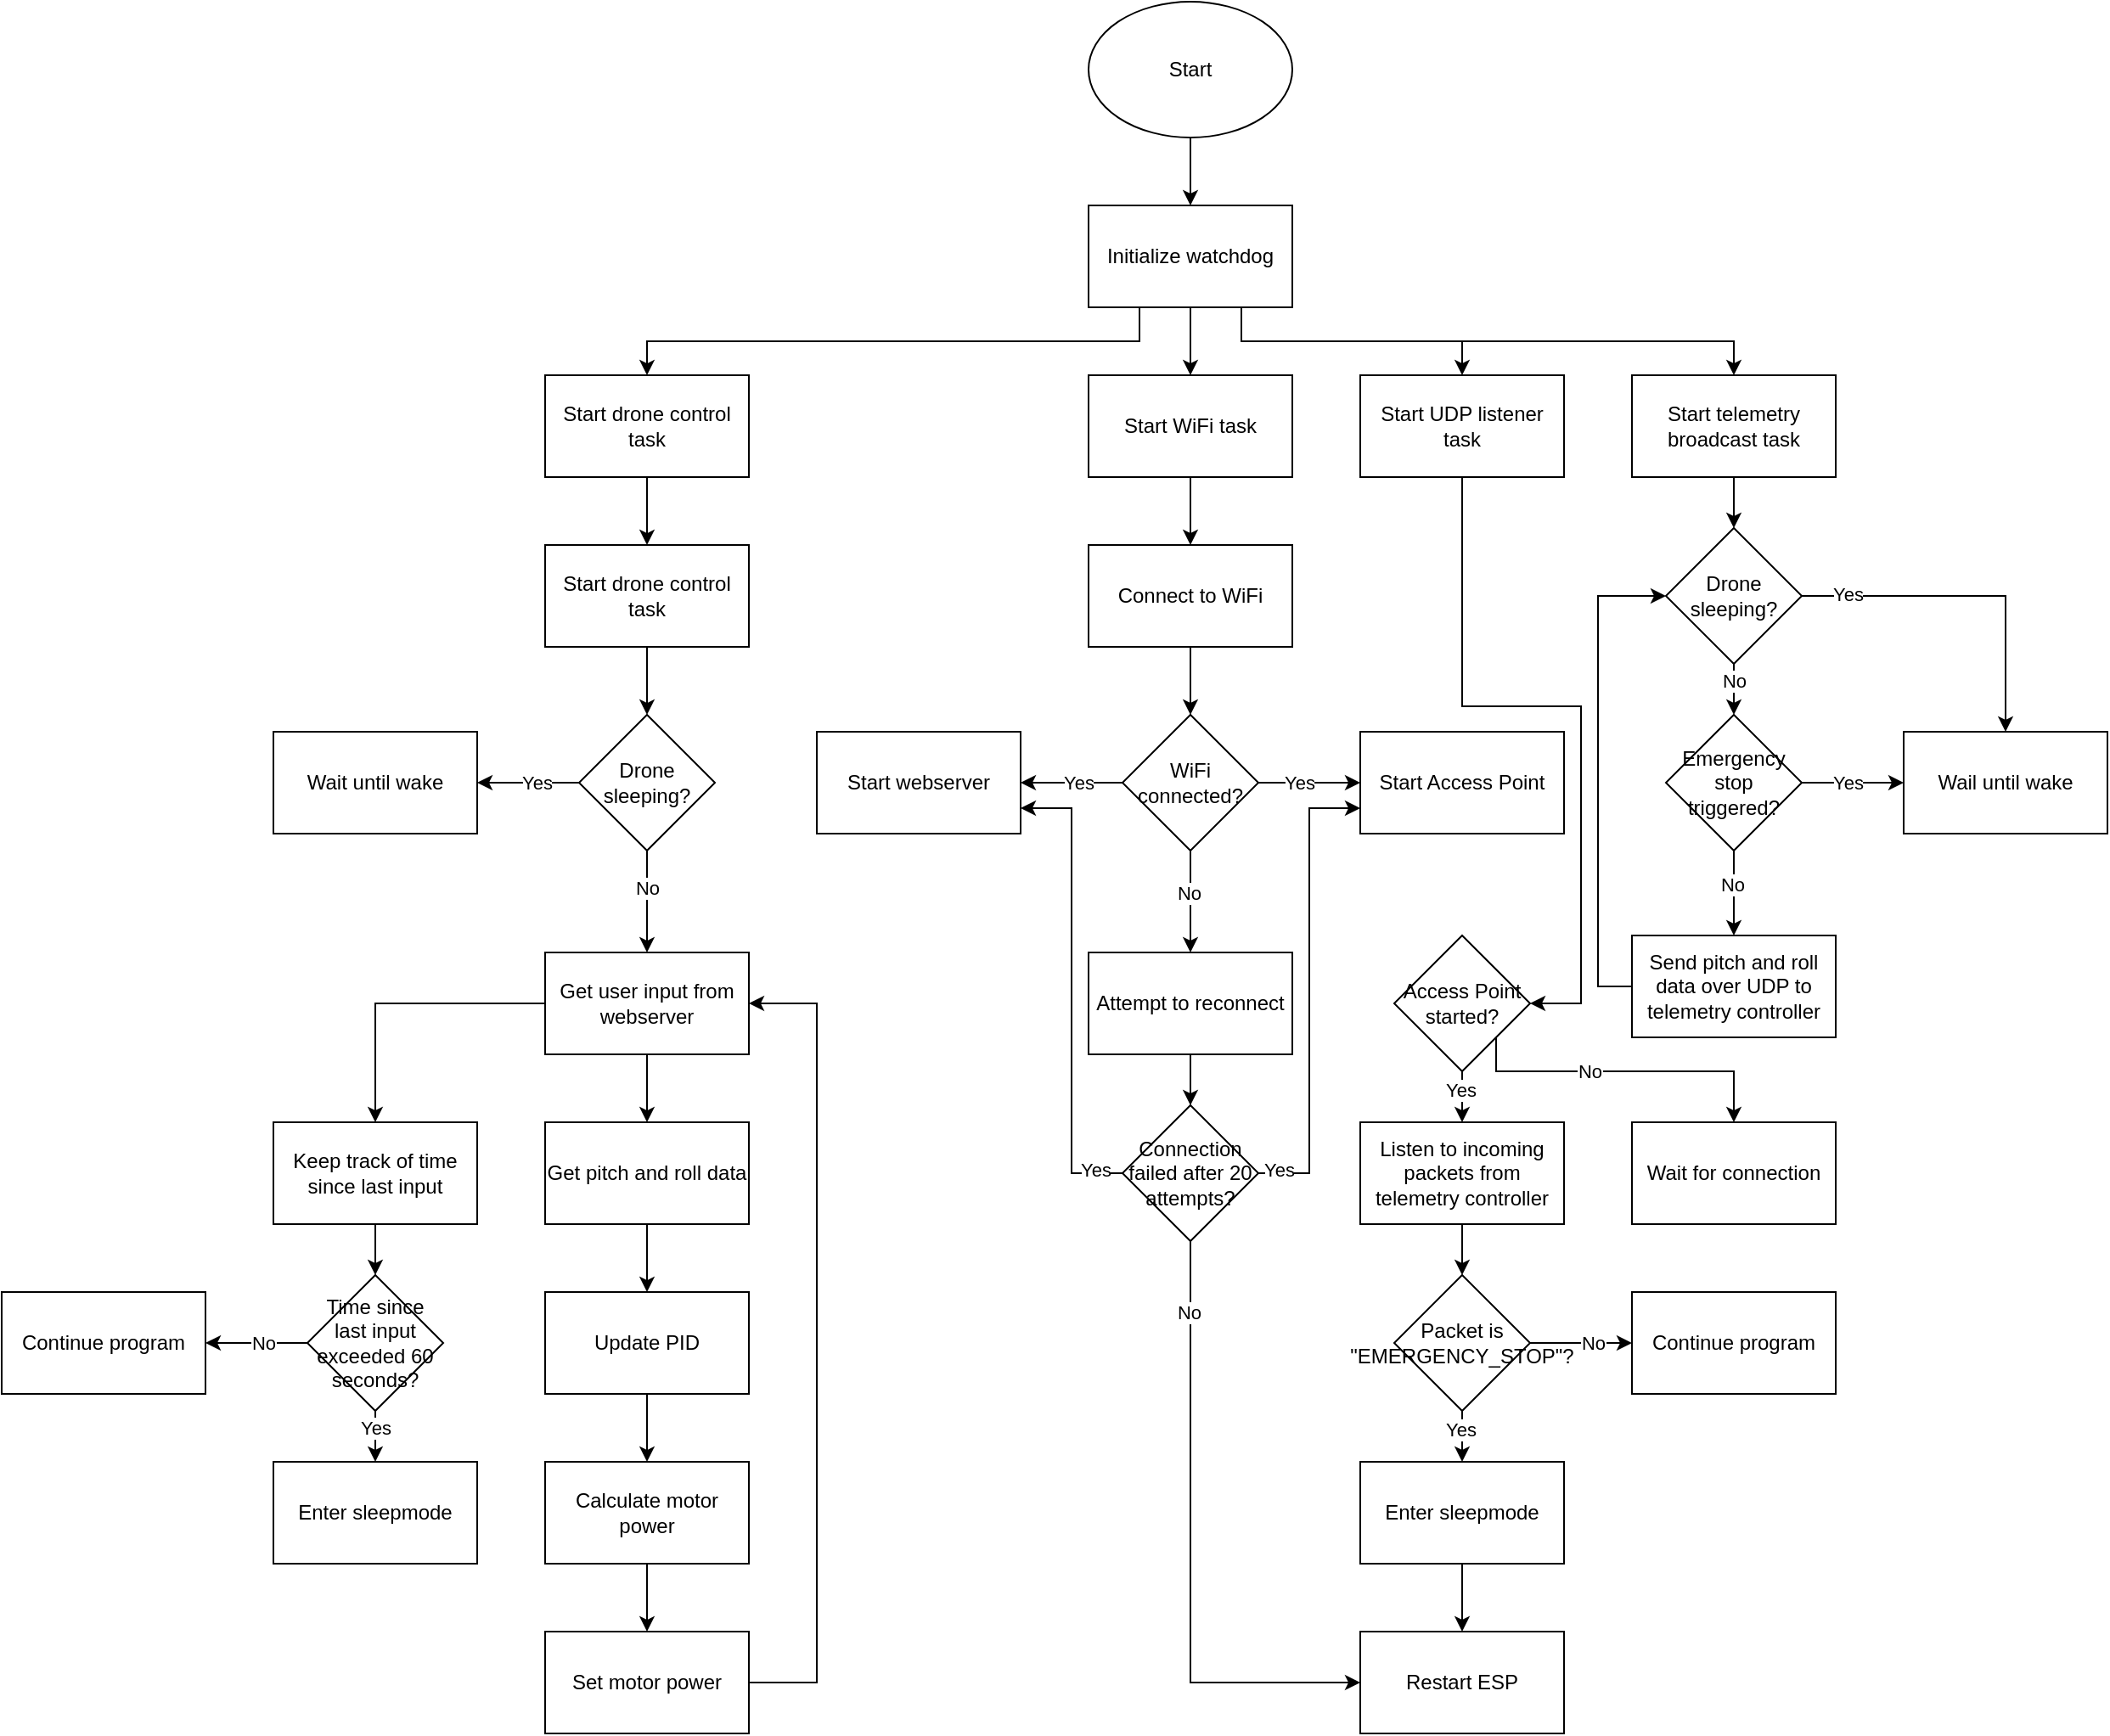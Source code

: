 <mxfile version="27.1.6">
  <diagram name="Pagina-1" id="kPl46m_-r-_xrQhlaWpL">
    <mxGraphModel dx="1678" dy="924" grid="1" gridSize="10" guides="1" tooltips="1" connect="1" arrows="1" fold="1" page="1" pageScale="1" pageWidth="827" pageHeight="1169" math="0" shadow="0">
      <root>
        <mxCell id="0" />
        <mxCell id="1" parent="0" />
        <mxCell id="s32KRkyo1NGoDqetw-G--1" style="edgeStyle=orthogonalEdgeStyle;rounded=0;orthogonalLoop=1;jettySize=auto;html=1;exitX=0.5;exitY=1;exitDx=0;exitDy=0;entryX=0.5;entryY=0;entryDx=0;entryDy=0;" edge="1" parent="1" source="s32KRkyo1NGoDqetw-G--2" target="s32KRkyo1NGoDqetw-G--7">
          <mxGeometry relative="1" as="geometry" />
        </mxCell>
        <mxCell id="s32KRkyo1NGoDqetw-G--2" value="Start" style="ellipse;whiteSpace=wrap;html=1;" vertex="1" parent="1">
          <mxGeometry x="800" y="80" width="120" height="80" as="geometry" />
        </mxCell>
        <mxCell id="s32KRkyo1NGoDqetw-G--3" style="edgeStyle=orthogonalEdgeStyle;rounded=0;orthogonalLoop=1;jettySize=auto;html=1;exitX=0.5;exitY=1;exitDx=0;exitDy=0;entryX=0.5;entryY=0;entryDx=0;entryDy=0;" edge="1" parent="1" source="s32KRkyo1NGoDqetw-G--7" target="s32KRkyo1NGoDqetw-G--22">
          <mxGeometry relative="1" as="geometry" />
        </mxCell>
        <mxCell id="s32KRkyo1NGoDqetw-G--4" style="edgeStyle=orthogonalEdgeStyle;rounded=0;orthogonalLoop=1;jettySize=auto;html=1;exitX=0.75;exitY=1;exitDx=0;exitDy=0;entryX=0.5;entryY=0;entryDx=0;entryDy=0;" edge="1" parent="1" source="s32KRkyo1NGoDqetw-G--7" target="s32KRkyo1NGoDqetw-G--51">
          <mxGeometry relative="1" as="geometry" />
        </mxCell>
        <mxCell id="s32KRkyo1NGoDqetw-G--5" style="edgeStyle=orthogonalEdgeStyle;rounded=0;orthogonalLoop=1;jettySize=auto;html=1;exitX=0.75;exitY=1;exitDx=0;exitDy=0;entryX=0.5;entryY=0;entryDx=0;entryDy=0;" edge="1" parent="1" source="s32KRkyo1NGoDqetw-G--7" target="s32KRkyo1NGoDqetw-G--65">
          <mxGeometry relative="1" as="geometry" />
        </mxCell>
        <mxCell id="s32KRkyo1NGoDqetw-G--6" style="edgeStyle=orthogonalEdgeStyle;rounded=0;orthogonalLoop=1;jettySize=auto;html=1;exitX=0.25;exitY=1;exitDx=0;exitDy=0;entryX=0.5;entryY=0;entryDx=0;entryDy=0;" edge="1" parent="1" source="s32KRkyo1NGoDqetw-G--7" target="s32KRkyo1NGoDqetw-G--31">
          <mxGeometry relative="1" as="geometry" />
        </mxCell>
        <mxCell id="s32KRkyo1NGoDqetw-G--7" value="Initialize watchdog" style="rounded=0;whiteSpace=wrap;html=1;" vertex="1" parent="1">
          <mxGeometry x="800" y="200" width="120" height="60" as="geometry" />
        </mxCell>
        <mxCell id="s32KRkyo1NGoDqetw-G--8" style="edgeStyle=orthogonalEdgeStyle;rounded=0;orthogonalLoop=1;jettySize=auto;html=1;exitX=0.5;exitY=1;exitDx=0;exitDy=0;entryX=0.5;entryY=0;entryDx=0;entryDy=0;" edge="1" parent="1" source="s32KRkyo1NGoDqetw-G--9" target="s32KRkyo1NGoDqetw-G--14">
          <mxGeometry relative="1" as="geometry" />
        </mxCell>
        <mxCell id="s32KRkyo1NGoDqetw-G--9" value="Keep track of time since last input" style="rounded=0;whiteSpace=wrap;html=1;" vertex="1" parent="1">
          <mxGeometry x="320" y="740" width="120" height="60" as="geometry" />
        </mxCell>
        <mxCell id="s32KRkyo1NGoDqetw-G--10" style="edgeStyle=orthogonalEdgeStyle;rounded=0;orthogonalLoop=1;jettySize=auto;html=1;exitX=0.5;exitY=1;exitDx=0;exitDy=0;entryX=0.5;entryY=0;entryDx=0;entryDy=0;" edge="1" parent="1" source="s32KRkyo1NGoDqetw-G--14" target="s32KRkyo1NGoDqetw-G--88">
          <mxGeometry relative="1" as="geometry" />
        </mxCell>
        <mxCell id="s32KRkyo1NGoDqetw-G--11" value="Yes" style="edgeLabel;html=1;align=center;verticalAlign=middle;resizable=0;points=[];" vertex="1" connectable="0" parent="s32KRkyo1NGoDqetw-G--10">
          <mxGeometry x="-0.333" relative="1" as="geometry">
            <mxPoint as="offset" />
          </mxGeometry>
        </mxCell>
        <mxCell id="s32KRkyo1NGoDqetw-G--12" style="edgeStyle=orthogonalEdgeStyle;rounded=0;orthogonalLoop=1;jettySize=auto;html=1;exitX=0;exitY=0.5;exitDx=0;exitDy=0;entryX=1;entryY=0.5;entryDx=0;entryDy=0;" edge="1" parent="1" source="s32KRkyo1NGoDqetw-G--14" target="s32KRkyo1NGoDqetw-G--92">
          <mxGeometry relative="1" as="geometry" />
        </mxCell>
        <mxCell id="s32KRkyo1NGoDqetw-G--13" value="No" style="edgeLabel;html=1;align=center;verticalAlign=middle;resizable=0;points=[];" vertex="1" connectable="0" parent="s32KRkyo1NGoDqetw-G--12">
          <mxGeometry x="-0.133" relative="1" as="geometry">
            <mxPoint as="offset" />
          </mxGeometry>
        </mxCell>
        <mxCell id="s32KRkyo1NGoDqetw-G--14" value="Time since last input exceeded 60 seconds?" style="rhombus;whiteSpace=wrap;html=1;" vertex="1" parent="1">
          <mxGeometry x="340" y="830" width="80" height="80" as="geometry" />
        </mxCell>
        <mxCell id="s32KRkyo1NGoDqetw-G--15" style="edgeStyle=orthogonalEdgeStyle;rounded=0;orthogonalLoop=1;jettySize=auto;html=1;exitX=0.5;exitY=1;exitDx=0;exitDy=0;entryX=0.5;entryY=0;entryDx=0;entryDy=0;" edge="1" parent="1" source="s32KRkyo1NGoDqetw-G--16" target="s32KRkyo1NGoDqetw-G--87">
          <mxGeometry relative="1" as="geometry" />
        </mxCell>
        <mxCell id="s32KRkyo1NGoDqetw-G--16" value="Enter sleepmode" style="rounded=0;whiteSpace=wrap;html=1;" vertex="1" parent="1">
          <mxGeometry x="960" y="940" width="120" height="60" as="geometry" />
        </mxCell>
        <mxCell id="s32KRkyo1NGoDqetw-G--17" style="edgeStyle=orthogonalEdgeStyle;rounded=0;orthogonalLoop=1;jettySize=auto;html=1;exitX=0.5;exitY=1;exitDx=0;exitDy=0;entryX=0.5;entryY=0;entryDx=0;entryDy=0;" edge="1" parent="1" source="s32KRkyo1NGoDqetw-G--18" target="s32KRkyo1NGoDqetw-G--29">
          <mxGeometry relative="1" as="geometry" />
        </mxCell>
        <mxCell id="s32KRkyo1NGoDqetw-G--18" value="Connect to WiFi" style="rounded=0;whiteSpace=wrap;html=1;" vertex="1" parent="1">
          <mxGeometry x="800" y="400" width="120" height="60" as="geometry" />
        </mxCell>
        <mxCell id="s32KRkyo1NGoDqetw-G--19" value="Start webserver" style="rounded=0;whiteSpace=wrap;html=1;" vertex="1" parent="1">
          <mxGeometry x="640" y="510" width="120" height="60" as="geometry" />
        </mxCell>
        <mxCell id="s32KRkyo1NGoDqetw-G--20" value="Start Access Point" style="rounded=0;whiteSpace=wrap;html=1;" vertex="1" parent="1">
          <mxGeometry x="960" y="510" width="120" height="60" as="geometry" />
        </mxCell>
        <mxCell id="s32KRkyo1NGoDqetw-G--21" style="edgeStyle=orthogonalEdgeStyle;rounded=0;orthogonalLoop=1;jettySize=auto;html=1;exitX=0.5;exitY=1;exitDx=0;exitDy=0;entryX=0.5;entryY=0;entryDx=0;entryDy=0;" edge="1" parent="1" source="s32KRkyo1NGoDqetw-G--22" target="s32KRkyo1NGoDqetw-G--18">
          <mxGeometry relative="1" as="geometry" />
        </mxCell>
        <mxCell id="s32KRkyo1NGoDqetw-G--22" value="Start WiFi task" style="rounded=0;whiteSpace=wrap;html=1;" vertex="1" parent="1">
          <mxGeometry x="800" y="300" width="120" height="60" as="geometry" />
        </mxCell>
        <mxCell id="s32KRkyo1NGoDqetw-G--23" style="edgeStyle=orthogonalEdgeStyle;rounded=0;orthogonalLoop=1;jettySize=auto;html=1;exitX=1;exitY=0.5;exitDx=0;exitDy=0;entryX=0;entryY=0.5;entryDx=0;entryDy=0;" edge="1" parent="1" source="s32KRkyo1NGoDqetw-G--29" target="s32KRkyo1NGoDqetw-G--20">
          <mxGeometry relative="1" as="geometry" />
        </mxCell>
        <mxCell id="s32KRkyo1NGoDqetw-G--24" value="Yes" style="edgeLabel;html=1;align=center;verticalAlign=middle;resizable=0;points=[];" vertex="1" connectable="0" parent="s32KRkyo1NGoDqetw-G--23">
          <mxGeometry x="-0.2" relative="1" as="geometry">
            <mxPoint as="offset" />
          </mxGeometry>
        </mxCell>
        <mxCell id="s32KRkyo1NGoDqetw-G--25" style="edgeStyle=orthogonalEdgeStyle;rounded=0;orthogonalLoop=1;jettySize=auto;html=1;exitX=0;exitY=0.5;exitDx=0;exitDy=0;entryX=1;entryY=0.5;entryDx=0;entryDy=0;" edge="1" parent="1" source="s32KRkyo1NGoDqetw-G--29" target="s32KRkyo1NGoDqetw-G--19">
          <mxGeometry relative="1" as="geometry" />
        </mxCell>
        <mxCell id="s32KRkyo1NGoDqetw-G--26" value="Yes" style="edgeLabel;html=1;align=center;verticalAlign=middle;resizable=0;points=[];" vertex="1" connectable="0" parent="s32KRkyo1NGoDqetw-G--25">
          <mxGeometry x="-0.133" relative="1" as="geometry">
            <mxPoint as="offset" />
          </mxGeometry>
        </mxCell>
        <mxCell id="s32KRkyo1NGoDqetw-G--27" style="edgeStyle=orthogonalEdgeStyle;rounded=0;orthogonalLoop=1;jettySize=auto;html=1;exitX=0.5;exitY=1;exitDx=0;exitDy=0;entryX=0.5;entryY=0;entryDx=0;entryDy=0;" edge="1" parent="1" source="s32KRkyo1NGoDqetw-G--29" target="s32KRkyo1NGoDqetw-G--79">
          <mxGeometry relative="1" as="geometry" />
        </mxCell>
        <mxCell id="s32KRkyo1NGoDqetw-G--28" value="No" style="edgeLabel;html=1;align=center;verticalAlign=middle;resizable=0;points=[];" vertex="1" connectable="0" parent="s32KRkyo1NGoDqetw-G--27">
          <mxGeometry x="-0.167" y="-1" relative="1" as="geometry">
            <mxPoint as="offset" />
          </mxGeometry>
        </mxCell>
        <mxCell id="s32KRkyo1NGoDqetw-G--29" value="WiFi connected?" style="rhombus;whiteSpace=wrap;html=1;" vertex="1" parent="1">
          <mxGeometry x="820" y="500" width="80" height="80" as="geometry" />
        </mxCell>
        <mxCell id="s32KRkyo1NGoDqetw-G--30" style="edgeStyle=orthogonalEdgeStyle;rounded=0;orthogonalLoop=1;jettySize=auto;html=1;exitX=0.5;exitY=1;exitDx=0;exitDy=0;entryX=0.5;entryY=0;entryDx=0;entryDy=0;" edge="1" parent="1" source="s32KRkyo1NGoDqetw-G--31" target="s32KRkyo1NGoDqetw-G--33">
          <mxGeometry relative="1" as="geometry" />
        </mxCell>
        <mxCell id="s32KRkyo1NGoDqetw-G--31" value="Start drone control task" style="rounded=0;whiteSpace=wrap;html=1;" vertex="1" parent="1">
          <mxGeometry x="480" y="300" width="120" height="60" as="geometry" />
        </mxCell>
        <mxCell id="s32KRkyo1NGoDqetw-G--32" style="edgeStyle=orthogonalEdgeStyle;rounded=0;orthogonalLoop=1;jettySize=auto;html=1;exitX=0.5;exitY=1;exitDx=0;exitDy=0;entryX=0.5;entryY=0;entryDx=0;entryDy=0;" edge="1" parent="1" source="s32KRkyo1NGoDqetw-G--33" target="s32KRkyo1NGoDqetw-G--38">
          <mxGeometry relative="1" as="geometry" />
        </mxCell>
        <mxCell id="s32KRkyo1NGoDqetw-G--33" value="Start drone control task" style="rounded=0;whiteSpace=wrap;html=1;" vertex="1" parent="1">
          <mxGeometry x="480" y="400" width="120" height="60" as="geometry" />
        </mxCell>
        <mxCell id="s32KRkyo1NGoDqetw-G--34" style="edgeStyle=orthogonalEdgeStyle;rounded=0;orthogonalLoop=1;jettySize=auto;html=1;exitX=0.5;exitY=1;exitDx=0;exitDy=0;entryX=0.5;entryY=0;entryDx=0;entryDy=0;" edge="1" parent="1" source="s32KRkyo1NGoDqetw-G--38" target="s32KRkyo1NGoDqetw-G--49">
          <mxGeometry relative="1" as="geometry" />
        </mxCell>
        <mxCell id="s32KRkyo1NGoDqetw-G--35" value="No" style="edgeLabel;html=1;align=center;verticalAlign=middle;resizable=0;points=[];" vertex="1" connectable="0" parent="s32KRkyo1NGoDqetw-G--34">
          <mxGeometry x="-0.267" relative="1" as="geometry">
            <mxPoint as="offset" />
          </mxGeometry>
        </mxCell>
        <mxCell id="s32KRkyo1NGoDqetw-G--36" style="edgeStyle=orthogonalEdgeStyle;rounded=0;orthogonalLoop=1;jettySize=auto;html=1;exitX=0;exitY=0.5;exitDx=0;exitDy=0;entryX=1;entryY=0.5;entryDx=0;entryDy=0;" edge="1" parent="1" source="s32KRkyo1NGoDqetw-G--38" target="s32KRkyo1NGoDqetw-G--93">
          <mxGeometry relative="1" as="geometry" />
        </mxCell>
        <mxCell id="s32KRkyo1NGoDqetw-G--37" value="Yes" style="edgeLabel;html=1;align=center;verticalAlign=middle;resizable=0;points=[];" vertex="1" connectable="0" parent="s32KRkyo1NGoDqetw-G--36">
          <mxGeometry x="-0.167" relative="1" as="geometry">
            <mxPoint as="offset" />
          </mxGeometry>
        </mxCell>
        <mxCell id="s32KRkyo1NGoDqetw-G--38" value="Drone sleeping?" style="rhombus;whiteSpace=wrap;html=1;" vertex="1" parent="1">
          <mxGeometry x="500" y="500" width="80" height="80" as="geometry" />
        </mxCell>
        <mxCell id="s32KRkyo1NGoDqetw-G--39" style="edgeStyle=orthogonalEdgeStyle;rounded=0;orthogonalLoop=1;jettySize=auto;html=1;exitX=0.5;exitY=1;exitDx=0;exitDy=0;entryX=0.5;entryY=0;entryDx=0;entryDy=0;" edge="1" parent="1" source="s32KRkyo1NGoDqetw-G--40" target="s32KRkyo1NGoDqetw-G--42">
          <mxGeometry relative="1" as="geometry" />
        </mxCell>
        <mxCell id="s32KRkyo1NGoDqetw-G--40" value="Get pitch and roll data" style="rounded=0;whiteSpace=wrap;html=1;" vertex="1" parent="1">
          <mxGeometry x="480" y="740" width="120" height="60" as="geometry" />
        </mxCell>
        <mxCell id="s32KRkyo1NGoDqetw-G--41" style="edgeStyle=orthogonalEdgeStyle;rounded=0;orthogonalLoop=1;jettySize=auto;html=1;exitX=0.5;exitY=1;exitDx=0;exitDy=0;entryX=0.5;entryY=0;entryDx=0;entryDy=0;" edge="1" parent="1" source="s32KRkyo1NGoDqetw-G--42" target="s32KRkyo1NGoDqetw-G--44">
          <mxGeometry relative="1" as="geometry" />
        </mxCell>
        <mxCell id="s32KRkyo1NGoDqetw-G--42" value="Update PID" style="rounded=0;whiteSpace=wrap;html=1;" vertex="1" parent="1">
          <mxGeometry x="480" y="840" width="120" height="60" as="geometry" />
        </mxCell>
        <mxCell id="s32KRkyo1NGoDqetw-G--43" style="edgeStyle=orthogonalEdgeStyle;rounded=0;orthogonalLoop=1;jettySize=auto;html=1;exitX=0.5;exitY=1;exitDx=0;exitDy=0;entryX=0.5;entryY=0;entryDx=0;entryDy=0;" edge="1" parent="1" source="s32KRkyo1NGoDqetw-G--44" target="s32KRkyo1NGoDqetw-G--46">
          <mxGeometry relative="1" as="geometry" />
        </mxCell>
        <mxCell id="s32KRkyo1NGoDqetw-G--44" value="Calculate motor power" style="rounded=0;whiteSpace=wrap;html=1;" vertex="1" parent="1">
          <mxGeometry x="480" y="940" width="120" height="60" as="geometry" />
        </mxCell>
        <mxCell id="s32KRkyo1NGoDqetw-G--45" style="edgeStyle=orthogonalEdgeStyle;rounded=0;orthogonalLoop=1;jettySize=auto;html=1;exitX=1;exitY=0.5;exitDx=0;exitDy=0;entryX=1;entryY=0.5;entryDx=0;entryDy=0;" edge="1" parent="1" source="s32KRkyo1NGoDqetw-G--46" target="s32KRkyo1NGoDqetw-G--49">
          <mxGeometry relative="1" as="geometry">
            <Array as="points">
              <mxPoint x="640" y="1070" />
              <mxPoint x="640" y="670" />
            </Array>
          </mxGeometry>
        </mxCell>
        <mxCell id="s32KRkyo1NGoDqetw-G--46" value="Set motor power" style="rounded=0;whiteSpace=wrap;html=1;" vertex="1" parent="1">
          <mxGeometry x="480" y="1040" width="120" height="60" as="geometry" />
        </mxCell>
        <mxCell id="s32KRkyo1NGoDqetw-G--47" style="edgeStyle=orthogonalEdgeStyle;rounded=0;orthogonalLoop=1;jettySize=auto;html=1;exitX=0.5;exitY=1;exitDx=0;exitDy=0;entryX=0.5;entryY=0;entryDx=0;entryDy=0;" edge="1" parent="1" source="s32KRkyo1NGoDqetw-G--49" target="s32KRkyo1NGoDqetw-G--40">
          <mxGeometry relative="1" as="geometry" />
        </mxCell>
        <mxCell id="s32KRkyo1NGoDqetw-G--48" style="edgeStyle=orthogonalEdgeStyle;rounded=0;orthogonalLoop=1;jettySize=auto;html=1;exitX=0;exitY=0.5;exitDx=0;exitDy=0;entryX=0.5;entryY=0;entryDx=0;entryDy=0;" edge="1" parent="1" source="s32KRkyo1NGoDqetw-G--49" target="s32KRkyo1NGoDqetw-G--9">
          <mxGeometry relative="1" as="geometry" />
        </mxCell>
        <mxCell id="s32KRkyo1NGoDqetw-G--49" value="Get user input from webserver" style="rounded=0;whiteSpace=wrap;html=1;" vertex="1" parent="1">
          <mxGeometry x="480" y="640" width="120" height="60" as="geometry" />
        </mxCell>
        <mxCell id="s32KRkyo1NGoDqetw-G--50" style="edgeStyle=orthogonalEdgeStyle;rounded=0;orthogonalLoop=1;jettySize=auto;html=1;exitX=0.5;exitY=1;exitDx=0;exitDy=0;entryX=1;entryY=0.5;entryDx=0;entryDy=0;" edge="1" parent="1" source="s32KRkyo1NGoDqetw-G--51" target="s32KRkyo1NGoDqetw-G--56">
          <mxGeometry relative="1" as="geometry">
            <Array as="points">
              <mxPoint x="1020" y="495" />
              <mxPoint x="1090" y="495" />
              <mxPoint x="1090" y="670" />
            </Array>
          </mxGeometry>
        </mxCell>
        <mxCell id="s32KRkyo1NGoDqetw-G--51" value="Start UDP listener task" style="rounded=0;whiteSpace=wrap;html=1;" vertex="1" parent="1">
          <mxGeometry x="960" y="300" width="120" height="60" as="geometry" />
        </mxCell>
        <mxCell id="s32KRkyo1NGoDqetw-G--52" style="edgeStyle=orthogonalEdgeStyle;rounded=0;orthogonalLoop=1;jettySize=auto;html=1;exitX=0.5;exitY=1;exitDx=0;exitDy=0;entryX=0.5;entryY=0;entryDx=0;entryDy=0;" edge="1" parent="1" source="s32KRkyo1NGoDqetw-G--56" target="s32KRkyo1NGoDqetw-G--63">
          <mxGeometry relative="1" as="geometry" />
        </mxCell>
        <mxCell id="s32KRkyo1NGoDqetw-G--53" value="Yes" style="edgeLabel;html=1;align=center;verticalAlign=middle;resizable=0;points=[];" vertex="1" connectable="0" parent="s32KRkyo1NGoDqetw-G--52">
          <mxGeometry x="-0.2" y="-1" relative="1" as="geometry">
            <mxPoint y="-1" as="offset" />
          </mxGeometry>
        </mxCell>
        <mxCell id="s32KRkyo1NGoDqetw-G--54" style="edgeStyle=orthogonalEdgeStyle;rounded=0;orthogonalLoop=1;jettySize=auto;html=1;exitX=1;exitY=1;exitDx=0;exitDy=0;entryX=0.5;entryY=0;entryDx=0;entryDy=0;" edge="1" parent="1" source="s32KRkyo1NGoDqetw-G--56" target="s32KRkyo1NGoDqetw-G--91">
          <mxGeometry relative="1" as="geometry">
            <Array as="points">
              <mxPoint x="1040" y="710" />
              <mxPoint x="1180" y="710" />
            </Array>
          </mxGeometry>
        </mxCell>
        <mxCell id="s32KRkyo1NGoDqetw-G--55" value="No" style="edgeLabel;html=1;align=center;verticalAlign=middle;resizable=0;points=[];" vertex="1" connectable="0" parent="s32KRkyo1NGoDqetw-G--54">
          <mxGeometry x="-0.21" relative="1" as="geometry">
            <mxPoint as="offset" />
          </mxGeometry>
        </mxCell>
        <mxCell id="s32KRkyo1NGoDqetw-G--56" value="Access Point started?" style="rhombus;whiteSpace=wrap;html=1;" vertex="1" parent="1">
          <mxGeometry x="980" y="630" width="80" height="80" as="geometry" />
        </mxCell>
        <mxCell id="s32KRkyo1NGoDqetw-G--57" style="edgeStyle=orthogonalEdgeStyle;rounded=0;orthogonalLoop=1;jettySize=auto;html=1;exitX=0.5;exitY=1;exitDx=0;exitDy=0;entryX=0.5;entryY=0;entryDx=0;entryDy=0;" edge="1" parent="1" source="s32KRkyo1NGoDqetw-G--61" target="s32KRkyo1NGoDqetw-G--16">
          <mxGeometry relative="1" as="geometry" />
        </mxCell>
        <mxCell id="s32KRkyo1NGoDqetw-G--58" value="Yes" style="edgeLabel;html=1;align=center;verticalAlign=middle;resizable=0;points=[];" vertex="1" connectable="0" parent="s32KRkyo1NGoDqetw-G--57">
          <mxGeometry x="-0.2" y="1" relative="1" as="geometry">
            <mxPoint x="-2" y="-1" as="offset" />
          </mxGeometry>
        </mxCell>
        <mxCell id="s32KRkyo1NGoDqetw-G--59" style="edgeStyle=orthogonalEdgeStyle;rounded=0;orthogonalLoop=1;jettySize=auto;html=1;exitX=1;exitY=0.5;exitDx=0;exitDy=0;entryX=0;entryY=0.5;entryDx=0;entryDy=0;" edge="1" parent="1" source="s32KRkyo1NGoDqetw-G--61" target="s32KRkyo1NGoDqetw-G--90">
          <mxGeometry relative="1" as="geometry" />
        </mxCell>
        <mxCell id="s32KRkyo1NGoDqetw-G--60" value="No" style="edgeLabel;html=1;align=center;verticalAlign=middle;resizable=0;points=[];" vertex="1" connectable="0" parent="s32KRkyo1NGoDqetw-G--59">
          <mxGeometry x="0.233" relative="1" as="geometry">
            <mxPoint as="offset" />
          </mxGeometry>
        </mxCell>
        <mxCell id="s32KRkyo1NGoDqetw-G--61" value="Packet is &quot;EMERGENCY_STOP&quot;?" style="rhombus;whiteSpace=wrap;html=1;" vertex="1" parent="1">
          <mxGeometry x="980" y="830" width="80" height="80" as="geometry" />
        </mxCell>
        <mxCell id="s32KRkyo1NGoDqetw-G--62" style="edgeStyle=orthogonalEdgeStyle;rounded=0;orthogonalLoop=1;jettySize=auto;html=1;exitX=0.5;exitY=1;exitDx=0;exitDy=0;entryX=0.5;entryY=0;entryDx=0;entryDy=0;" edge="1" parent="1" source="s32KRkyo1NGoDqetw-G--63" target="s32KRkyo1NGoDqetw-G--61">
          <mxGeometry relative="1" as="geometry" />
        </mxCell>
        <mxCell id="s32KRkyo1NGoDqetw-G--63" value="Listen to incoming packets from telemetry controller" style="rounded=0;whiteSpace=wrap;html=1;" vertex="1" parent="1">
          <mxGeometry x="960" y="740" width="120" height="60" as="geometry" />
        </mxCell>
        <mxCell id="s32KRkyo1NGoDqetw-G--64" style="edgeStyle=orthogonalEdgeStyle;rounded=0;orthogonalLoop=1;jettySize=auto;html=1;exitX=0.5;exitY=1;exitDx=0;exitDy=0;entryX=0.5;entryY=0;entryDx=0;entryDy=0;" edge="1" parent="1" source="s32KRkyo1NGoDqetw-G--65" target="s32KRkyo1NGoDqetw-G--70">
          <mxGeometry relative="1" as="geometry" />
        </mxCell>
        <mxCell id="s32KRkyo1NGoDqetw-G--65" value="Start telemetry broadcast task" style="rounded=0;whiteSpace=wrap;html=1;" vertex="1" parent="1">
          <mxGeometry x="1120" y="300" width="120" height="60" as="geometry" />
        </mxCell>
        <mxCell id="s32KRkyo1NGoDqetw-G--66" style="edgeStyle=orthogonalEdgeStyle;rounded=0;orthogonalLoop=1;jettySize=auto;html=1;exitX=0.5;exitY=1;exitDx=0;exitDy=0;entryX=0.5;entryY=0;entryDx=0;entryDy=0;" edge="1" parent="1" source="s32KRkyo1NGoDqetw-G--70" target="s32KRkyo1NGoDqetw-G--75">
          <mxGeometry relative="1" as="geometry" />
        </mxCell>
        <mxCell id="s32KRkyo1NGoDqetw-G--67" value="No" style="edgeLabel;html=1;align=center;verticalAlign=middle;resizable=0;points=[];" vertex="1" connectable="0" parent="s32KRkyo1NGoDqetw-G--66">
          <mxGeometry x="-0.333" relative="1" as="geometry">
            <mxPoint as="offset" />
          </mxGeometry>
        </mxCell>
        <mxCell id="s32KRkyo1NGoDqetw-G--68" style="edgeStyle=orthogonalEdgeStyle;rounded=0;orthogonalLoop=1;jettySize=auto;html=1;exitX=1;exitY=0.5;exitDx=0;exitDy=0;entryX=0.5;entryY=0;entryDx=0;entryDy=0;" edge="1" parent="1" source="s32KRkyo1NGoDqetw-G--70" target="s32KRkyo1NGoDqetw-G--89">
          <mxGeometry relative="1" as="geometry" />
        </mxCell>
        <mxCell id="s32KRkyo1NGoDqetw-G--69" value="Yes" style="edgeLabel;html=1;align=center;verticalAlign=middle;resizable=0;points=[];" vertex="1" connectable="0" parent="s32KRkyo1NGoDqetw-G--68">
          <mxGeometry x="-0.73" y="1" relative="1" as="geometry">
            <mxPoint as="offset" />
          </mxGeometry>
        </mxCell>
        <mxCell id="s32KRkyo1NGoDqetw-G--70" value="Drone sleeping?" style="rhombus;whiteSpace=wrap;html=1;" vertex="1" parent="1">
          <mxGeometry x="1140" y="390" width="80" height="80" as="geometry" />
        </mxCell>
        <mxCell id="s32KRkyo1NGoDqetw-G--71" style="edgeStyle=orthogonalEdgeStyle;rounded=0;orthogonalLoop=1;jettySize=auto;html=1;exitX=0.5;exitY=1;exitDx=0;exitDy=0;entryX=0.5;entryY=0;entryDx=0;entryDy=0;" edge="1" parent="1" source="s32KRkyo1NGoDqetw-G--75" target="s32KRkyo1NGoDqetw-G--77">
          <mxGeometry relative="1" as="geometry" />
        </mxCell>
        <mxCell id="s32KRkyo1NGoDqetw-G--72" value="No" style="edgeLabel;html=1;align=center;verticalAlign=middle;resizable=0;points=[];" vertex="1" connectable="0" parent="s32KRkyo1NGoDqetw-G--71">
          <mxGeometry x="-0.16" relative="1" as="geometry">
            <mxPoint x="-1" y="-1" as="offset" />
          </mxGeometry>
        </mxCell>
        <mxCell id="s32KRkyo1NGoDqetw-G--73" style="edgeStyle=orthogonalEdgeStyle;rounded=0;orthogonalLoop=1;jettySize=auto;html=1;exitX=1;exitY=0.5;exitDx=0;exitDy=0;entryX=0;entryY=0.5;entryDx=0;entryDy=0;" edge="1" parent="1" source="s32KRkyo1NGoDqetw-G--75" target="s32KRkyo1NGoDqetw-G--89">
          <mxGeometry relative="1" as="geometry" />
        </mxCell>
        <mxCell id="s32KRkyo1NGoDqetw-G--74" value="Yes" style="edgeLabel;html=1;align=center;verticalAlign=middle;resizable=0;points=[];" vertex="1" connectable="0" parent="s32KRkyo1NGoDqetw-G--73">
          <mxGeometry x="-0.1" relative="1" as="geometry">
            <mxPoint as="offset" />
          </mxGeometry>
        </mxCell>
        <mxCell id="s32KRkyo1NGoDqetw-G--75" value="Emergency stop triggered?" style="rhombus;whiteSpace=wrap;html=1;" vertex="1" parent="1">
          <mxGeometry x="1140" y="500" width="80" height="80" as="geometry" />
        </mxCell>
        <mxCell id="s32KRkyo1NGoDqetw-G--76" style="edgeStyle=orthogonalEdgeStyle;rounded=0;orthogonalLoop=1;jettySize=auto;html=1;exitX=0;exitY=0.5;exitDx=0;exitDy=0;entryX=0;entryY=0.5;entryDx=0;entryDy=0;" edge="1" parent="1" source="s32KRkyo1NGoDqetw-G--77" target="s32KRkyo1NGoDqetw-G--70">
          <mxGeometry relative="1" as="geometry" />
        </mxCell>
        <mxCell id="s32KRkyo1NGoDqetw-G--77" value="Send pitch and roll data over UDP to telemetry controller" style="rounded=0;whiteSpace=wrap;html=1;" vertex="1" parent="1">
          <mxGeometry x="1120" y="630" width="120" height="60" as="geometry" />
        </mxCell>
        <mxCell id="s32KRkyo1NGoDqetw-G--78" style="edgeStyle=orthogonalEdgeStyle;rounded=0;orthogonalLoop=1;jettySize=auto;html=1;exitX=0.5;exitY=1;exitDx=0;exitDy=0;entryX=0.5;entryY=0;entryDx=0;entryDy=0;" edge="1" parent="1" source="s32KRkyo1NGoDqetw-G--79" target="s32KRkyo1NGoDqetw-G--86">
          <mxGeometry relative="1" as="geometry" />
        </mxCell>
        <mxCell id="s32KRkyo1NGoDqetw-G--79" value="Attempt to reconnect" style="rounded=0;whiteSpace=wrap;html=1;" vertex="1" parent="1">
          <mxGeometry x="800" y="640" width="120" height="60" as="geometry" />
        </mxCell>
        <mxCell id="s32KRkyo1NGoDqetw-G--80" style="edgeStyle=orthogonalEdgeStyle;rounded=0;orthogonalLoop=1;jettySize=auto;html=1;exitX=0.5;exitY=1;exitDx=0;exitDy=0;entryX=0;entryY=0.5;entryDx=0;entryDy=0;" edge="1" parent="1" source="s32KRkyo1NGoDqetw-G--86" target="s32KRkyo1NGoDqetw-G--87">
          <mxGeometry relative="1" as="geometry" />
        </mxCell>
        <mxCell id="s32KRkyo1NGoDqetw-G--81" value="No" style="edgeLabel;html=1;align=center;verticalAlign=middle;resizable=0;points=[];" vertex="1" connectable="0" parent="s32KRkyo1NGoDqetw-G--80">
          <mxGeometry x="-0.767" y="-1" relative="1" as="geometry">
            <mxPoint as="offset" />
          </mxGeometry>
        </mxCell>
        <mxCell id="s32KRkyo1NGoDqetw-G--82" style="edgeStyle=orthogonalEdgeStyle;rounded=0;orthogonalLoop=1;jettySize=auto;html=1;exitX=0;exitY=0.5;exitDx=0;exitDy=0;entryX=1;entryY=0.75;entryDx=0;entryDy=0;" edge="1" parent="1" source="s32KRkyo1NGoDqetw-G--86" target="s32KRkyo1NGoDqetw-G--19">
          <mxGeometry relative="1" as="geometry" />
        </mxCell>
        <mxCell id="s32KRkyo1NGoDqetw-G--83" value="Yes" style="edgeLabel;html=1;align=center;verticalAlign=middle;resizable=0;points=[];" vertex="1" connectable="0" parent="s32KRkyo1NGoDqetw-G--82">
          <mxGeometry x="-0.884" y="1" relative="1" as="geometry">
            <mxPoint y="-3" as="offset" />
          </mxGeometry>
        </mxCell>
        <mxCell id="s32KRkyo1NGoDqetw-G--84" style="edgeStyle=orthogonalEdgeStyle;rounded=0;orthogonalLoop=1;jettySize=auto;html=1;exitX=1;exitY=0.5;exitDx=0;exitDy=0;entryX=0;entryY=0.75;entryDx=0;entryDy=0;" edge="1" parent="1" source="s32KRkyo1NGoDqetw-G--86" target="s32KRkyo1NGoDqetw-G--20">
          <mxGeometry relative="1" as="geometry" />
        </mxCell>
        <mxCell id="s32KRkyo1NGoDqetw-G--85" value="Yes" style="edgeLabel;html=1;align=center;verticalAlign=middle;resizable=0;points=[];" vertex="1" connectable="0" parent="s32KRkyo1NGoDqetw-G--84">
          <mxGeometry x="-0.913" y="-1" relative="1" as="geometry">
            <mxPoint y="-3" as="offset" />
          </mxGeometry>
        </mxCell>
        <mxCell id="s32KRkyo1NGoDqetw-G--86" value="Connection failed after 20 attempts?" style="rhombus;whiteSpace=wrap;html=1;" vertex="1" parent="1">
          <mxGeometry x="820" y="730" width="80" height="80" as="geometry" />
        </mxCell>
        <mxCell id="s32KRkyo1NGoDqetw-G--87" value="Restart ESP" style="rounded=0;whiteSpace=wrap;html=1;" vertex="1" parent="1">
          <mxGeometry x="960" y="1040" width="120" height="60" as="geometry" />
        </mxCell>
        <mxCell id="s32KRkyo1NGoDqetw-G--88" value="Enter sleepmode" style="rounded=0;whiteSpace=wrap;html=1;" vertex="1" parent="1">
          <mxGeometry x="320" y="940" width="120" height="60" as="geometry" />
        </mxCell>
        <mxCell id="s32KRkyo1NGoDqetw-G--89" value="Wail until wake" style="rounded=0;whiteSpace=wrap;html=1;" vertex="1" parent="1">
          <mxGeometry x="1280" y="510" width="120" height="60" as="geometry" />
        </mxCell>
        <mxCell id="s32KRkyo1NGoDqetw-G--90" value="Continue program" style="rounded=0;whiteSpace=wrap;html=1;" vertex="1" parent="1">
          <mxGeometry x="1120" y="840" width="120" height="60" as="geometry" />
        </mxCell>
        <mxCell id="s32KRkyo1NGoDqetw-G--91" value="Wait for connection" style="rounded=0;whiteSpace=wrap;html=1;" vertex="1" parent="1">
          <mxGeometry x="1120" y="740" width="120" height="60" as="geometry" />
        </mxCell>
        <mxCell id="s32KRkyo1NGoDqetw-G--92" value="Continue program" style="rounded=0;whiteSpace=wrap;html=1;" vertex="1" parent="1">
          <mxGeometry x="160" y="840" width="120" height="60" as="geometry" />
        </mxCell>
        <mxCell id="s32KRkyo1NGoDqetw-G--93" value="Wait until wake" style="rounded=0;whiteSpace=wrap;html=1;" vertex="1" parent="1">
          <mxGeometry x="320" y="510" width="120" height="60" as="geometry" />
        </mxCell>
      </root>
    </mxGraphModel>
  </diagram>
</mxfile>
